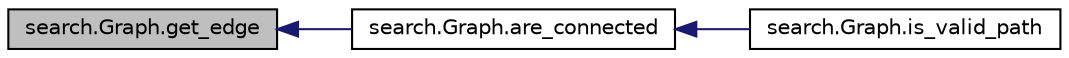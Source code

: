 digraph "search.Graph.get_edge"
{
  edge [fontname="Helvetica",fontsize="10",labelfontname="Helvetica",labelfontsize="10"];
  node [fontname="Helvetica",fontsize="10",shape=record];
  rankdir="LR";
  Node1 [label="search.Graph.get_edge",height=0.2,width=0.4,color="black", fillcolor="grey75", style="filled", fontcolor="black"];
  Node1 -> Node2 [dir="back",color="midnightblue",fontsize="10",style="solid",fontname="Helvetica"];
  Node2 [label="search.Graph.are_connected",height=0.2,width=0.4,color="black", fillcolor="white", style="filled",URL="$classsearch_1_1_graph.html#a9b6a0f8337eb54f7b53d67417fc23afb"];
  Node2 -> Node3 [dir="back",color="midnightblue",fontsize="10",style="solid",fontname="Helvetica"];
  Node3 [label="search.Graph.is_valid_path",height=0.2,width=0.4,color="black", fillcolor="white", style="filled",URL="$classsearch_1_1_graph.html#a0f4cd5e8659abada444c798f34911d86"];
}
